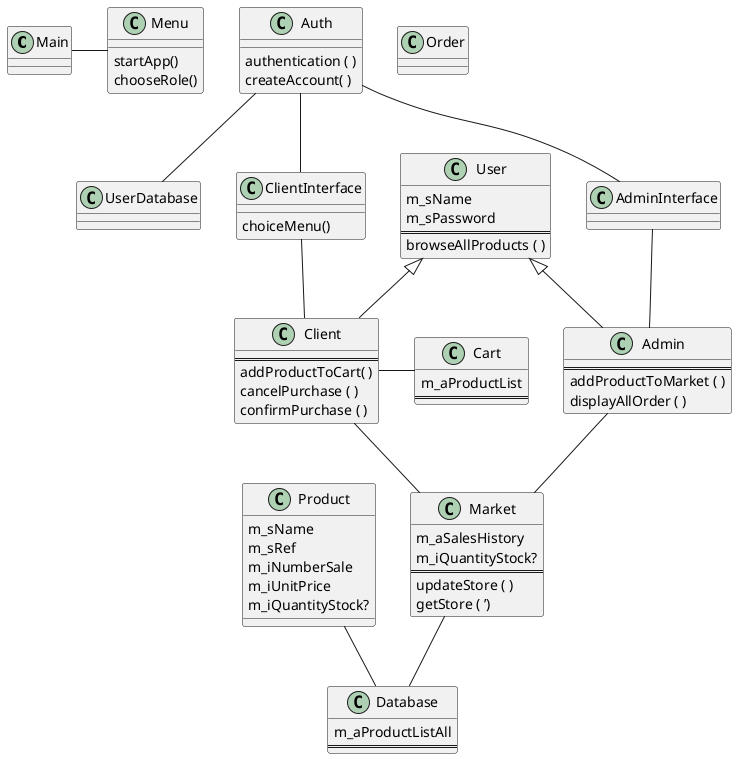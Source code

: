 @startuml

class Main {

}
Main - Menu

class Menu {
startApp()
chooseRole()
 }

class Auth {
authentication ( )
createAccount( )
}

class UserDatabase {

}

Auth -- UserDatabase

Auth -- ClientInterface
Auth -- AdminInterface

class ClientInterface {

choiceMenu()
}

ClientInterface -- Client

class AdminInterface {

}

AdminInterface -- Admin

class User {
m_sName
m_sPassword
==
browseAllProducts ( )
}

class Admin extends User {
==
addProductToMarket ( )
displayAllOrder ( )
}

Admin -- Market

class Client extends User {
==
addProductToCart( )
cancelPurchase ( )
confirmPurchase ( )
}

Client -- Market
Client - Cart

class Market {
m_aSalesHistory
m_iQuantityStock?
==
updateStore ( )
getStore ( ’)
}

Market -- Database

class Database {
m_aProductListAll
==
}

class Cart {
m_aProductList
==
}

class Product {
m_sName
m_sRef
m_iNumberSale
m_iUnitPrice
m_iQuantityStock?
}

Product -- Database

class Order {

}

@enduml